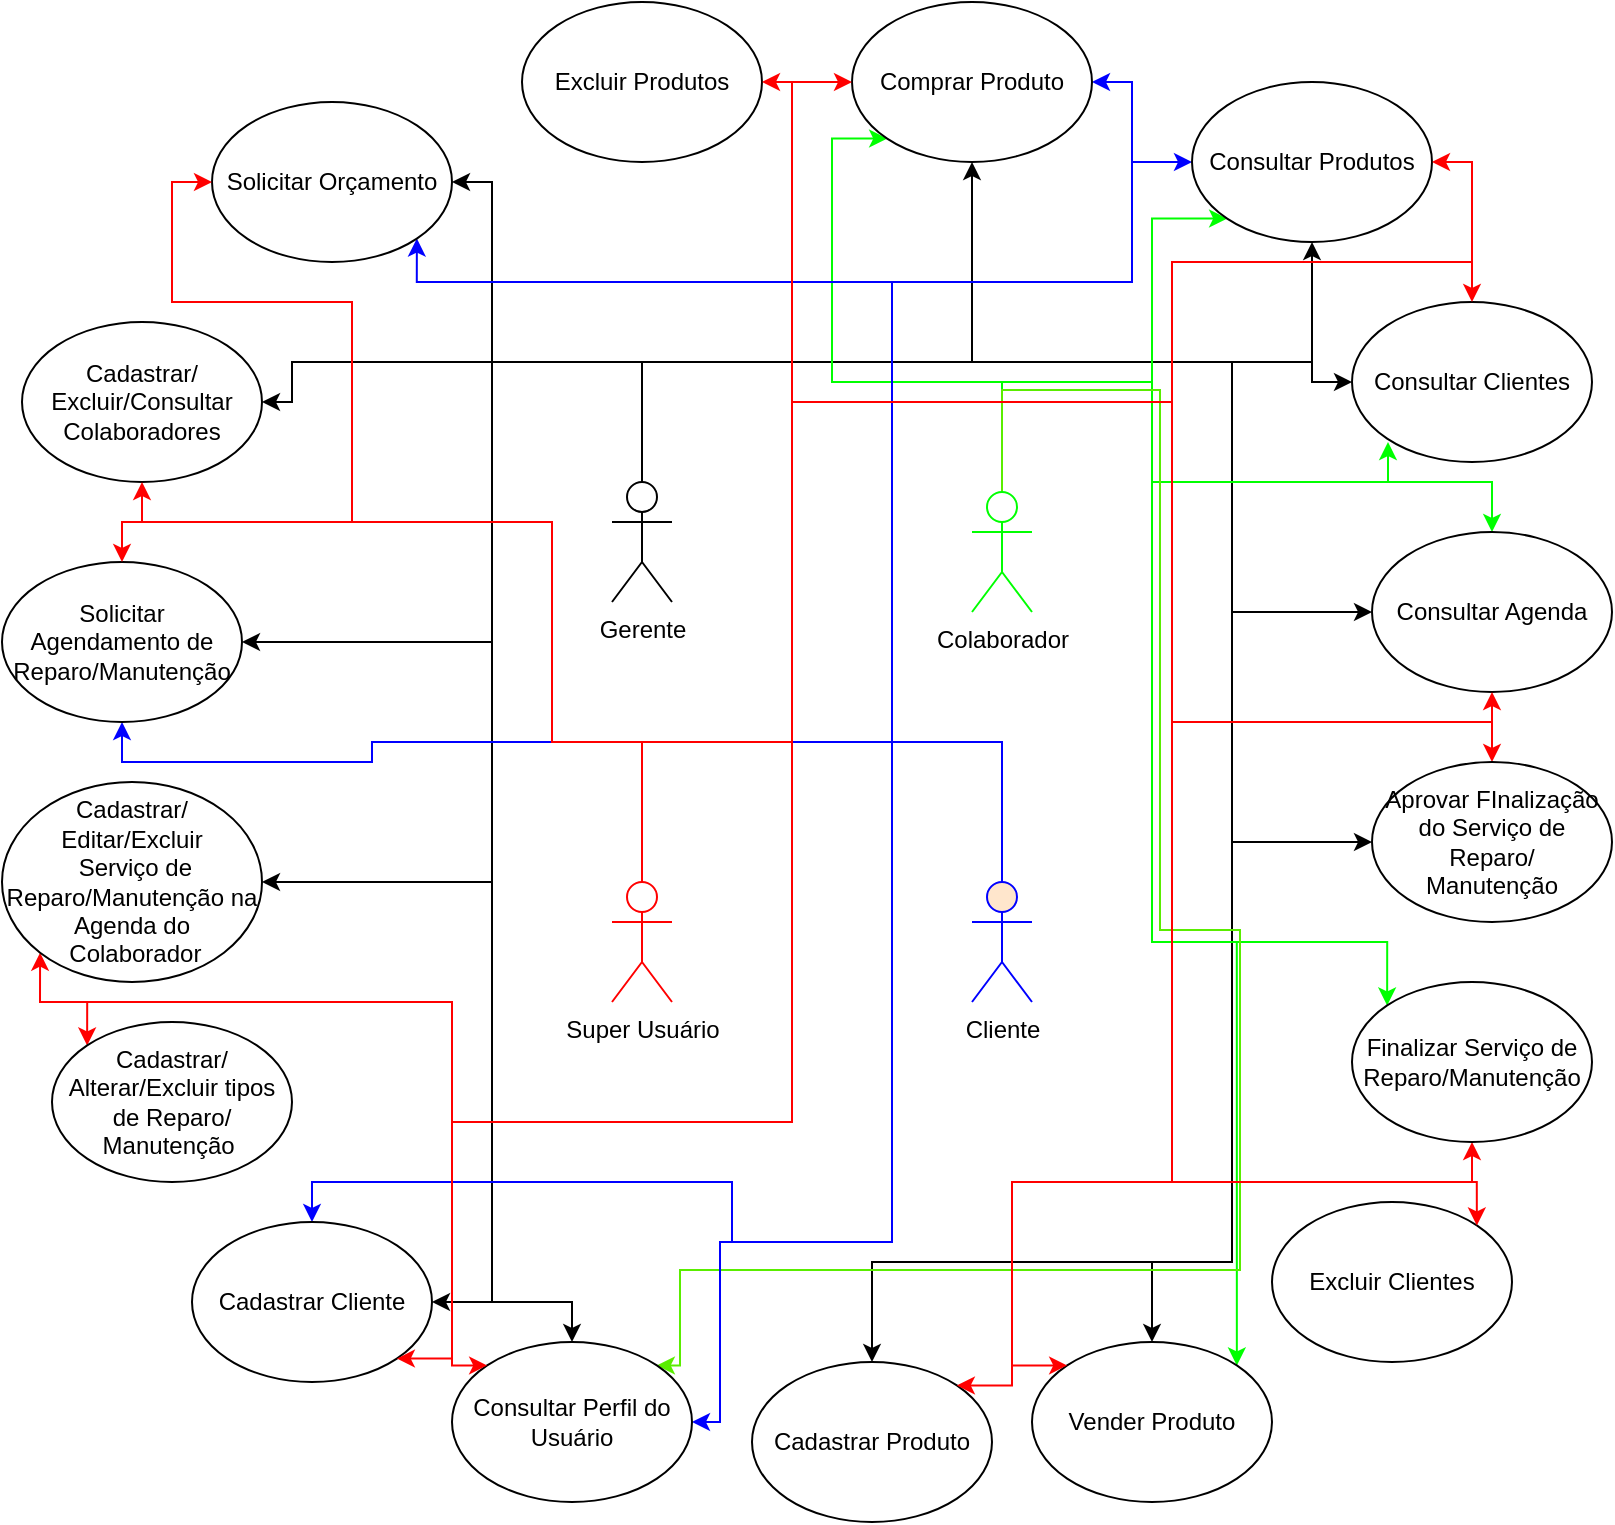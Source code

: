 <mxfile version="14.8.6" type="device"><diagram id="cOZ0xB_wejQkJrhOAJj_" name="Page-1"><mxGraphModel dx="1038" dy="568" grid="1" gridSize="10" guides="1" tooltips="1" connect="1" arrows="1" fold="1" page="1" pageScale="1" pageWidth="827" pageHeight="1169" math="0" shadow="0"><root><mxCell id="0"/><mxCell id="1" parent="0"/><mxCell id="skcfb_2N78f0BGJo-XRn-54" style="edgeStyle=orthogonalEdgeStyle;rounded=0;orthogonalLoop=1;jettySize=auto;html=1;exitX=0.25;exitY=0.1;exitDx=0;exitDy=0;exitPerimeter=0;entryX=1;entryY=0.5;entryDx=0;entryDy=0;" parent="1" source="skcfb_2N78f0BGJo-XRn-1" target="skcfb_2N78f0BGJo-XRn-38" edge="1"><mxGeometry relative="1" as="geometry"><Array as="points"><mxPoint x="331" y="452"/><mxPoint x="331" y="386"/><mxPoint x="256" y="386"/><mxPoint x="256" y="296"/></Array></mxGeometry></mxCell><mxCell id="skcfb_2N78f0BGJo-XRn-55" style="edgeStyle=orthogonalEdgeStyle;rounded=0;orthogonalLoop=1;jettySize=auto;html=1;exitX=0.5;exitY=0;exitDx=0;exitDy=0;exitPerimeter=0;entryX=0.5;entryY=1;entryDx=0;entryDy=0;" parent="1" source="skcfb_2N78f0BGJo-XRn-1" target="skcfb_2N78f0BGJo-XRn-37" edge="1"><mxGeometry relative="1" as="geometry"><Array as="points"><mxPoint x="331" y="386"/><mxPoint x="496" y="386"/></Array></mxGeometry></mxCell><mxCell id="skcfb_2N78f0BGJo-XRn-56" style="edgeStyle=orthogonalEdgeStyle;rounded=0;orthogonalLoop=1;jettySize=auto;html=1;exitX=0.75;exitY=0.1;exitDx=0;exitDy=0;exitPerimeter=0;entryX=0.5;entryY=1;entryDx=0;entryDy=0;" parent="1" source="skcfb_2N78f0BGJo-XRn-1" target="skcfb_2N78f0BGJo-XRn-5" edge="1"><mxGeometry relative="1" as="geometry"><Array as="points"><mxPoint x="331" y="452"/><mxPoint x="331" y="386"/><mxPoint x="666" y="386"/></Array></mxGeometry></mxCell><mxCell id="skcfb_2N78f0BGJo-XRn-57" style="edgeStyle=orthogonalEdgeStyle;rounded=0;orthogonalLoop=1;jettySize=auto;html=1;exitX=0.5;exitY=0;exitDx=0;exitDy=0;exitPerimeter=0;entryX=0;entryY=0.5;entryDx=0;entryDy=0;" parent="1" source="skcfb_2N78f0BGJo-XRn-1" target="skcfb_2N78f0BGJo-XRn-35" edge="1"><mxGeometry relative="1" as="geometry"><Array as="points"><mxPoint x="331" y="386"/><mxPoint x="666" y="386"/><mxPoint x="666" y="396"/></Array></mxGeometry></mxCell><mxCell id="skcfb_2N78f0BGJo-XRn-58" style="edgeStyle=orthogonalEdgeStyle;rounded=0;orthogonalLoop=1;jettySize=auto;html=1;exitX=0.5;exitY=0;exitDx=0;exitDy=0;exitPerimeter=0;entryX=0;entryY=0.5;entryDx=0;entryDy=0;" parent="1" source="skcfb_2N78f0BGJo-XRn-1" target="skcfb_2N78f0BGJo-XRn-40" edge="1"><mxGeometry relative="1" as="geometry"><Array as="points"><mxPoint x="331" y="386"/><mxPoint x="626" y="386"/><mxPoint x="626" y="511"/></Array></mxGeometry></mxCell><mxCell id="skcfb_2N78f0BGJo-XRn-59" style="edgeStyle=orthogonalEdgeStyle;rounded=0;orthogonalLoop=1;jettySize=auto;html=1;exitX=0.5;exitY=0;exitDx=0;exitDy=0;exitPerimeter=0;entryX=0;entryY=0.5;entryDx=0;entryDy=0;" parent="1" source="skcfb_2N78f0BGJo-XRn-1" target="skcfb_2N78f0BGJo-XRn-43" edge="1"><mxGeometry relative="1" as="geometry"><Array as="points"><mxPoint x="331" y="386"/><mxPoint x="626" y="386"/><mxPoint x="626" y="626"/></Array></mxGeometry></mxCell><mxCell id="skcfb_2N78f0BGJo-XRn-60" style="edgeStyle=orthogonalEdgeStyle;rounded=0;orthogonalLoop=1;jettySize=auto;html=1;exitX=0.5;exitY=0;exitDx=0;exitDy=0;exitPerimeter=0;entryX=0.5;entryY=0;entryDx=0;entryDy=0;" parent="1" source="skcfb_2N78f0BGJo-XRn-1" target="skcfb_2N78f0BGJo-XRn-18" edge="1"><mxGeometry relative="1" as="geometry"><Array as="points"><mxPoint x="331" y="386"/><mxPoint x="626" y="386"/><mxPoint x="626" y="836"/><mxPoint x="586" y="836"/></Array></mxGeometry></mxCell><mxCell id="skcfb_2N78f0BGJo-XRn-61" style="edgeStyle=orthogonalEdgeStyle;rounded=0;orthogonalLoop=1;jettySize=auto;html=1;exitX=0.5;exitY=0;exitDx=0;exitDy=0;exitPerimeter=0;entryX=0.5;entryY=0;entryDx=0;entryDy=0;" parent="1" source="skcfb_2N78f0BGJo-XRn-1" target="skcfb_2N78f0BGJo-XRn-21" edge="1"><mxGeometry relative="1" as="geometry"><Array as="points"><mxPoint x="331" y="386"/><mxPoint x="626" y="386"/><mxPoint x="626" y="836"/><mxPoint x="446" y="836"/></Array></mxGeometry></mxCell><mxCell id="skcfb_2N78f0BGJo-XRn-62" style="edgeStyle=orthogonalEdgeStyle;rounded=0;orthogonalLoop=1;jettySize=auto;html=1;exitX=0.5;exitY=0;exitDx=0;exitDy=0;exitPerimeter=0;entryX=0.5;entryY=0;entryDx=0;entryDy=0;" parent="1" source="skcfb_2N78f0BGJo-XRn-1" target="skcfb_2N78f0BGJo-XRn-36" edge="1"><mxGeometry relative="1" as="geometry"><Array as="points"><mxPoint x="331" y="386"/><mxPoint x="256" y="386"/><mxPoint x="256" y="856"/><mxPoint x="296" y="856"/></Array></mxGeometry></mxCell><mxCell id="skcfb_2N78f0BGJo-XRn-63" style="edgeStyle=orthogonalEdgeStyle;rounded=0;orthogonalLoop=1;jettySize=auto;html=1;exitX=0.5;exitY=0;exitDx=0;exitDy=0;exitPerimeter=0;entryX=1;entryY=0.5;entryDx=0;entryDy=0;" parent="1" source="skcfb_2N78f0BGJo-XRn-1" target="skcfb_2N78f0BGJo-XRn-25" edge="1"><mxGeometry relative="1" as="geometry"><Array as="points"><mxPoint x="331" y="386"/><mxPoint x="256" y="386"/><mxPoint x="256" y="856"/></Array></mxGeometry></mxCell><mxCell id="skcfb_2N78f0BGJo-XRn-64" style="edgeStyle=orthogonalEdgeStyle;rounded=0;orthogonalLoop=1;jettySize=auto;html=1;exitX=0.5;exitY=0;exitDx=0;exitDy=0;exitPerimeter=0;entryX=1;entryY=0.5;entryDx=0;entryDy=0;" parent="1" source="skcfb_2N78f0BGJo-XRn-1" target="skcfb_2N78f0BGJo-XRn-44" edge="1"><mxGeometry relative="1" as="geometry"><Array as="points"><mxPoint x="331" y="386"/><mxPoint x="256" y="386"/><mxPoint x="256" y="646"/></Array></mxGeometry></mxCell><mxCell id="skcfb_2N78f0BGJo-XRn-65" style="edgeStyle=orthogonalEdgeStyle;rounded=0;orthogonalLoop=1;jettySize=auto;html=1;exitX=0.5;exitY=0;exitDx=0;exitDy=0;exitPerimeter=0;entryX=1;entryY=0.5;entryDx=0;entryDy=0;" parent="1" source="skcfb_2N78f0BGJo-XRn-1" target="skcfb_2N78f0BGJo-XRn-39" edge="1"><mxGeometry relative="1" as="geometry"><Array as="points"><mxPoint x="331" y="386"/><mxPoint x="256" y="386"/><mxPoint x="256" y="526"/></Array></mxGeometry></mxCell><mxCell id="skcfb_2N78f0BGJo-XRn-66" style="edgeStyle=orthogonalEdgeStyle;rounded=0;orthogonalLoop=1;jettySize=auto;html=1;exitX=0.5;exitY=0;exitDx=0;exitDy=0;exitPerimeter=0;entryX=1;entryY=0.5;entryDx=0;entryDy=0;" parent="1" source="skcfb_2N78f0BGJo-XRn-1" target="skcfb_2N78f0BGJo-XRn-29" edge="1"><mxGeometry relative="1" as="geometry"><Array as="points"><mxPoint x="331" y="386"/><mxPoint x="156" y="386"/><mxPoint x="156" y="406"/></Array></mxGeometry></mxCell><mxCell id="skcfb_2N78f0BGJo-XRn-1" value="Gerente" style="shape=umlActor;verticalLabelPosition=bottom;verticalAlign=top;html=1;outlineConnect=0;" parent="1" vertex="1"><mxGeometry x="316" y="446" width="30" height="60" as="geometry"/></mxCell><mxCell id="skcfb_2N78f0BGJo-XRn-98" style="edgeStyle=orthogonalEdgeStyle;rounded=0;orthogonalLoop=1;jettySize=auto;html=1;exitX=0.5;exitY=0;exitDx=0;exitDy=0;exitPerimeter=0;entryX=0;entryY=1;entryDx=0;entryDy=0;strokeColor=#00FF00;" parent="1" source="skcfb_2N78f0BGJo-XRn-3" target="skcfb_2N78f0BGJo-XRn-37" edge="1"><mxGeometry relative="1" as="geometry"><Array as="points"><mxPoint x="511" y="396"/><mxPoint x="426" y="396"/><mxPoint x="426" y="274"/></Array></mxGeometry></mxCell><mxCell id="skcfb_2N78f0BGJo-XRn-99" style="edgeStyle=orthogonalEdgeStyle;rounded=0;orthogonalLoop=1;jettySize=auto;html=1;exitX=0.5;exitY=0;exitDx=0;exitDy=0;exitPerimeter=0;entryX=0;entryY=1;entryDx=0;entryDy=0;strokeColor=#00FF00;" parent="1" source="skcfb_2N78f0BGJo-XRn-3" target="skcfb_2N78f0BGJo-XRn-5" edge="1"><mxGeometry relative="1" as="geometry"><Array as="points"><mxPoint x="511" y="396"/><mxPoint x="586" y="396"/><mxPoint x="586" y="314"/></Array></mxGeometry></mxCell><mxCell id="skcfb_2N78f0BGJo-XRn-100" style="edgeStyle=orthogonalEdgeStyle;rounded=0;orthogonalLoop=1;jettySize=auto;html=1;exitX=0.5;exitY=0;exitDx=0;exitDy=0;exitPerimeter=0;strokeColor=#00FF00;" parent="1" source="skcfb_2N78f0BGJo-XRn-3" edge="1"><mxGeometry relative="1" as="geometry"><mxPoint x="704" y="426" as="targetPoint"/><Array as="points"><mxPoint x="511" y="396"/><mxPoint x="586" y="396"/><mxPoint x="586" y="446"/><mxPoint x="704" y="446"/></Array></mxGeometry></mxCell><mxCell id="skcfb_2N78f0BGJo-XRn-101" style="edgeStyle=orthogonalEdgeStyle;rounded=0;orthogonalLoop=1;jettySize=auto;html=1;exitX=0.5;exitY=0;exitDx=0;exitDy=0;exitPerimeter=0;entryX=0.5;entryY=0;entryDx=0;entryDy=0;strokeColor=#00FF00;" parent="1" source="skcfb_2N78f0BGJo-XRn-3" target="skcfb_2N78f0BGJo-XRn-40" edge="1"><mxGeometry relative="1" as="geometry"><Array as="points"><mxPoint x="511" y="396"/><mxPoint x="586" y="396"/><mxPoint x="586" y="446"/><mxPoint x="756" y="446"/></Array></mxGeometry></mxCell><mxCell id="skcfb_2N78f0BGJo-XRn-103" style="edgeStyle=orthogonalEdgeStyle;rounded=0;orthogonalLoop=1;jettySize=auto;html=1;exitX=0.5;exitY=0;exitDx=0;exitDy=0;exitPerimeter=0;entryX=0;entryY=0;entryDx=0;entryDy=0;strokeColor=#00FF00;" parent="1" source="skcfb_2N78f0BGJo-XRn-3" target="skcfb_2N78f0BGJo-XRn-46" edge="1"><mxGeometry relative="1" as="geometry"><Array as="points"><mxPoint x="511" y="396"/><mxPoint x="586" y="396"/><mxPoint x="586" y="676"/><mxPoint x="704" y="676"/></Array></mxGeometry></mxCell><mxCell id="skcfb_2N78f0BGJo-XRn-104" style="edgeStyle=orthogonalEdgeStyle;rounded=0;orthogonalLoop=1;jettySize=auto;html=1;exitX=0.5;exitY=0;exitDx=0;exitDy=0;exitPerimeter=0;entryX=1;entryY=0;entryDx=0;entryDy=0;strokeColor=#00FF00;" parent="1" source="skcfb_2N78f0BGJo-XRn-3" target="skcfb_2N78f0BGJo-XRn-18" edge="1"><mxGeometry relative="1" as="geometry"><Array as="points"><mxPoint x="511" y="396"/><mxPoint x="586" y="396"/><mxPoint x="586" y="676"/><mxPoint x="628" y="676"/></Array></mxGeometry></mxCell><mxCell id="_x4qUI-rwc9OZOMjRSIc-4" style="edgeStyle=orthogonalEdgeStyle;rounded=0;orthogonalLoop=1;jettySize=auto;html=1;exitX=0.5;exitY=0;exitDx=0;exitDy=0;exitPerimeter=0;entryX=1;entryY=0;entryDx=0;entryDy=0;strokeColor=#5AED00;" edge="1" parent="1" source="skcfb_2N78f0BGJo-XRn-3" target="skcfb_2N78f0BGJo-XRn-36"><mxGeometry relative="1" as="geometry"><Array as="points"><mxPoint x="511" y="400"/><mxPoint x="590" y="400"/><mxPoint x="590" y="670"/><mxPoint x="630" y="670"/><mxPoint x="630" y="840"/><mxPoint x="350" y="840"/><mxPoint x="350" y="888"/></Array></mxGeometry></mxCell><mxCell id="skcfb_2N78f0BGJo-XRn-3" value="Colaborador" style="shape=umlActor;verticalLabelPosition=bottom;verticalAlign=top;html=1;outlineConnect=0;strokeColor=#00FF00;" parent="1" vertex="1"><mxGeometry x="496" y="451" width="30" height="60" as="geometry"/></mxCell><mxCell id="skcfb_2N78f0BGJo-XRn-86" style="edgeStyle=orthogonalEdgeStyle;rounded=0;orthogonalLoop=1;jettySize=auto;html=1;exitX=0.5;exitY=0;exitDx=0;exitDy=0;exitPerimeter=0;entryX=1;entryY=1;entryDx=0;entryDy=0;strokeColor=#0000FF;" parent="1" edge="1"><mxGeometry relative="1" as="geometry"><mxPoint x="218.426" y="324.284" as="targetPoint"/><mxPoint x="511" y="646" as="sourcePoint"/><Array as="points"><mxPoint x="511" y="576"/><mxPoint x="456" y="576"/><mxPoint x="456" y="346"/><mxPoint x="218" y="346"/></Array></mxGeometry></mxCell><mxCell id="skcfb_2N78f0BGJo-XRn-90" style="edgeStyle=orthogonalEdgeStyle;rounded=0;orthogonalLoop=1;jettySize=auto;html=1;exitX=0.5;exitY=0;exitDx=0;exitDy=0;exitPerimeter=0;entryX=0;entryY=0.5;entryDx=0;entryDy=0;strokeColor=#0000FF;" parent="1" source="skcfb_2N78f0BGJo-XRn-4" target="skcfb_2N78f0BGJo-XRn-5" edge="1"><mxGeometry relative="1" as="geometry"><Array as="points"><mxPoint x="511" y="576"/><mxPoint x="456" y="576"/><mxPoint x="456" y="346"/><mxPoint x="576" y="346"/><mxPoint x="576" y="286"/></Array></mxGeometry></mxCell><mxCell id="skcfb_2N78f0BGJo-XRn-92" style="edgeStyle=orthogonalEdgeStyle;rounded=0;orthogonalLoop=1;jettySize=auto;html=1;exitX=0.5;exitY=0;exitDx=0;exitDy=0;exitPerimeter=0;entryX=1;entryY=0.5;entryDx=0;entryDy=0;strokeColor=#0000FF;" parent="1" source="skcfb_2N78f0BGJo-XRn-4" target="skcfb_2N78f0BGJo-XRn-36" edge="1"><mxGeometry relative="1" as="geometry"><Array as="points"><mxPoint x="511" y="576"/><mxPoint x="456" y="576"/><mxPoint x="456" y="826"/><mxPoint x="370" y="826"/><mxPoint x="370" y="916"/></Array></mxGeometry></mxCell><mxCell id="skcfb_2N78f0BGJo-XRn-93" style="edgeStyle=orthogonalEdgeStyle;rounded=0;orthogonalLoop=1;jettySize=auto;html=1;exitX=0.5;exitY=0;exitDx=0;exitDy=0;exitPerimeter=0;entryX=0.5;entryY=0;entryDx=0;entryDy=0;strokeColor=#0000FF;" parent="1" source="skcfb_2N78f0BGJo-XRn-4" target="skcfb_2N78f0BGJo-XRn-25" edge="1"><mxGeometry relative="1" as="geometry"><Array as="points"><mxPoint x="511" y="576"/><mxPoint x="456" y="576"/><mxPoint x="456" y="826"/><mxPoint x="376" y="826"/><mxPoint x="376" y="796"/><mxPoint x="166" y="796"/></Array></mxGeometry></mxCell><mxCell id="skcfb_2N78f0BGJo-XRn-94" style="edgeStyle=orthogonalEdgeStyle;rounded=0;orthogonalLoop=1;jettySize=auto;html=1;exitX=0.5;exitY=0;exitDx=0;exitDy=0;exitPerimeter=0;entryX=0.5;entryY=1;entryDx=0;entryDy=0;strokeColor=#0000FF;" parent="1" source="skcfb_2N78f0BGJo-XRn-4" target="skcfb_2N78f0BGJo-XRn-39" edge="1"><mxGeometry relative="1" as="geometry"><Array as="points"><mxPoint x="511" y="576"/><mxPoint x="196" y="576"/><mxPoint x="196" y="586"/><mxPoint x="71" y="586"/></Array></mxGeometry></mxCell><mxCell id="skcfb_2N78f0BGJo-XRn-96" style="edgeStyle=orthogonalEdgeStyle;rounded=0;orthogonalLoop=1;jettySize=auto;html=1;exitX=0.5;exitY=0;exitDx=0;exitDy=0;exitPerimeter=0;entryX=1;entryY=0.5;entryDx=0;entryDy=0;strokeColor=#0000FF;" parent="1" source="skcfb_2N78f0BGJo-XRn-4" target="skcfb_2N78f0BGJo-XRn-37" edge="1"><mxGeometry relative="1" as="geometry"><Array as="points"><mxPoint x="511" y="576"/><mxPoint x="456" y="576"/><mxPoint x="456" y="346"/><mxPoint x="576" y="346"/><mxPoint x="576" y="246"/></Array></mxGeometry></mxCell><mxCell id="skcfb_2N78f0BGJo-XRn-4" value="Cliente" style="shape=umlActor;verticalLabelPosition=bottom;verticalAlign=top;html=1;outlineConnect=0;fillColor=#ffe6cc;strokeColor=#0000FF;" parent="1" vertex="1"><mxGeometry x="496" y="646" width="30" height="60" as="geometry"/></mxCell><mxCell id="skcfb_2N78f0BGJo-XRn-5" value="Consultar Produtos" style="ellipse;whiteSpace=wrap;html=1;" parent="1" vertex="1"><mxGeometry x="606" y="246" width="120" height="80" as="geometry"/></mxCell><mxCell id="skcfb_2N78f0BGJo-XRn-18" value="Vender Produto" style="ellipse;whiteSpace=wrap;html=1;" parent="1" vertex="1"><mxGeometry x="526" y="876" width="120" height="80" as="geometry"/></mxCell><mxCell id="skcfb_2N78f0BGJo-XRn-21" value="Cadastrar Produto" style="ellipse;whiteSpace=wrap;html=1;" parent="1" vertex="1"><mxGeometry x="386" y="886" width="120" height="80" as="geometry"/></mxCell><mxCell id="skcfb_2N78f0BGJo-XRn-25" value="Cadastrar Cliente" style="ellipse;whiteSpace=wrap;html=1;" parent="1" vertex="1"><mxGeometry x="106" y="816" width="120" height="80" as="geometry"/></mxCell><mxCell id="skcfb_2N78f0BGJo-XRn-29" value="Cadastrar/&lt;br&gt;Excluir/Consultar Colaboradores" style="ellipse;whiteSpace=wrap;html=1;" parent="1" vertex="1"><mxGeometry x="21" y="366" width="120" height="80" as="geometry"/></mxCell><mxCell id="skcfb_2N78f0BGJo-XRn-31" value="Excluir Clientes" style="ellipse;whiteSpace=wrap;html=1;" parent="1" vertex="1"><mxGeometry x="646" y="806" width="120" height="80" as="geometry"/></mxCell><mxCell id="skcfb_2N78f0BGJo-XRn-32" value="Excluir Produtos" style="ellipse;whiteSpace=wrap;html=1;" parent="1" vertex="1"><mxGeometry x="271" y="206" width="120" height="80" as="geometry"/></mxCell><mxCell id="skcfb_2N78f0BGJo-XRn-35" value="Consultar Clientes" style="ellipse;whiteSpace=wrap;html=1;" parent="1" vertex="1"><mxGeometry x="686" y="356" width="120" height="80" as="geometry"/></mxCell><mxCell id="skcfb_2N78f0BGJo-XRn-36" value="Consultar Perfil do Usuário" style="ellipse;whiteSpace=wrap;html=1;" parent="1" vertex="1"><mxGeometry x="236" y="876" width="120" height="80" as="geometry"/></mxCell><mxCell id="skcfb_2N78f0BGJo-XRn-37" value="Comprar Produto" style="ellipse;whiteSpace=wrap;html=1;" parent="1" vertex="1"><mxGeometry x="436" y="206" width="120" height="80" as="geometry"/></mxCell><mxCell id="skcfb_2N78f0BGJo-XRn-38" value="Solicitar Orçamento" style="ellipse;whiteSpace=wrap;html=1;" parent="1" vertex="1"><mxGeometry x="116" y="256" width="120" height="80" as="geometry"/></mxCell><mxCell id="skcfb_2N78f0BGJo-XRn-39" value="Solicitar Agendamento de Reparo/Manutenção" style="ellipse;whiteSpace=wrap;html=1;" parent="1" vertex="1"><mxGeometry x="11" y="486" width="120" height="80" as="geometry"/></mxCell><mxCell id="skcfb_2N78f0BGJo-XRn-40" value="Consultar Agenda" style="ellipse;whiteSpace=wrap;html=1;" parent="1" vertex="1"><mxGeometry x="696" y="471" width="120" height="80" as="geometry"/></mxCell><mxCell id="skcfb_2N78f0BGJo-XRn-68" style="edgeStyle=orthogonalEdgeStyle;rounded=0;orthogonalLoop=1;jettySize=auto;html=1;exitX=0.5;exitY=0;exitDx=0;exitDy=0;exitPerimeter=0;entryX=1;entryY=0.5;entryDx=0;entryDy=0;strokeColor=#FF0000;" parent="1" source="skcfb_2N78f0BGJo-XRn-41" target="skcfb_2N78f0BGJo-XRn-32" edge="1"><mxGeometry relative="1" as="geometry"><Array as="points"><mxPoint x="331" y="576"/><mxPoint x="406" y="576"/><mxPoint x="406" y="246"/></Array></mxGeometry></mxCell><mxCell id="skcfb_2N78f0BGJo-XRn-69" style="edgeStyle=orthogonalEdgeStyle;rounded=0;orthogonalLoop=1;jettySize=auto;html=1;exitX=0.5;exitY=0;exitDx=0;exitDy=0;exitPerimeter=0;entryX=0;entryY=0.5;entryDx=0;entryDy=0;strokeColor=#FF0000;" parent="1" source="skcfb_2N78f0BGJo-XRn-41" target="skcfb_2N78f0BGJo-XRn-37" edge="1"><mxGeometry relative="1" as="geometry"><Array as="points"><mxPoint x="331" y="576"/><mxPoint x="406" y="576"/><mxPoint x="406" y="246"/></Array></mxGeometry></mxCell><mxCell id="skcfb_2N78f0BGJo-XRn-70" style="edgeStyle=orthogonalEdgeStyle;rounded=0;orthogonalLoop=1;jettySize=auto;html=1;exitX=0.5;exitY=0;exitDx=0;exitDy=0;exitPerimeter=0;entryX=1;entryY=0.5;entryDx=0;entryDy=0;strokeColor=#FF0000;" parent="1" source="skcfb_2N78f0BGJo-XRn-41" target="skcfb_2N78f0BGJo-XRn-5" edge="1"><mxGeometry relative="1" as="geometry"><Array as="points"><mxPoint x="331" y="576"/><mxPoint x="406" y="576"/><mxPoint x="406" y="406"/><mxPoint x="596" y="406"/><mxPoint x="596" y="336"/><mxPoint x="746" y="336"/><mxPoint x="746" y="286"/></Array></mxGeometry></mxCell><mxCell id="skcfb_2N78f0BGJo-XRn-72" style="edgeStyle=orthogonalEdgeStyle;rounded=0;orthogonalLoop=1;jettySize=auto;html=1;exitX=0.5;exitY=0;exitDx=0;exitDy=0;exitPerimeter=0;entryX=0.5;entryY=0;entryDx=0;entryDy=0;strokeColor=#FF0000;" parent="1" source="skcfb_2N78f0BGJo-XRn-41" target="skcfb_2N78f0BGJo-XRn-35" edge="1"><mxGeometry relative="1" as="geometry"><Array as="points"><mxPoint x="331" y="576"/><mxPoint x="406" y="576"/><mxPoint x="406" y="406"/><mxPoint x="596" y="406"/><mxPoint x="596" y="336"/><mxPoint x="746" y="336"/></Array></mxGeometry></mxCell><mxCell id="skcfb_2N78f0BGJo-XRn-73" style="edgeStyle=orthogonalEdgeStyle;rounded=0;orthogonalLoop=1;jettySize=auto;html=1;exitX=0.5;exitY=0;exitDx=0;exitDy=0;exitPerimeter=0;entryX=0.5;entryY=1;entryDx=0;entryDy=0;strokeColor=#FF0000;" parent="1" source="skcfb_2N78f0BGJo-XRn-41" target="skcfb_2N78f0BGJo-XRn-40" edge="1"><mxGeometry relative="1" as="geometry"><Array as="points"><mxPoint x="331" y="576"/><mxPoint x="406" y="576"/><mxPoint x="406" y="406"/><mxPoint x="596" y="406"/><mxPoint x="596" y="566"/><mxPoint x="756" y="566"/></Array></mxGeometry></mxCell><mxCell id="skcfb_2N78f0BGJo-XRn-74" style="edgeStyle=orthogonalEdgeStyle;rounded=0;orthogonalLoop=1;jettySize=auto;html=1;exitX=0.5;exitY=0;exitDx=0;exitDy=0;exitPerimeter=0;entryX=0.5;entryY=0;entryDx=0;entryDy=0;strokeColor=#FF0000;" parent="1" source="skcfb_2N78f0BGJo-XRn-41" target="skcfb_2N78f0BGJo-XRn-43" edge="1"><mxGeometry relative="1" as="geometry"><Array as="points"><mxPoint x="331" y="576"/><mxPoint x="406" y="576"/><mxPoint x="406" y="406"/><mxPoint x="596" y="406"/><mxPoint x="596" y="566"/><mxPoint x="756" y="566"/></Array></mxGeometry></mxCell><mxCell id="skcfb_2N78f0BGJo-XRn-75" style="edgeStyle=orthogonalEdgeStyle;rounded=0;orthogonalLoop=1;jettySize=auto;html=1;exitX=0.5;exitY=0;exitDx=0;exitDy=0;exitPerimeter=0;entryX=0.5;entryY=1;entryDx=0;entryDy=0;strokeColor=#FF0000;" parent="1" source="skcfb_2N78f0BGJo-XRn-41" target="skcfb_2N78f0BGJo-XRn-46" edge="1"><mxGeometry relative="1" as="geometry"><Array as="points"><mxPoint x="331" y="576"/><mxPoint x="406" y="576"/><mxPoint x="406" y="406"/><mxPoint x="596" y="406"/><mxPoint x="596" y="796"/><mxPoint x="746" y="796"/></Array></mxGeometry></mxCell><mxCell id="skcfb_2N78f0BGJo-XRn-76" style="edgeStyle=orthogonalEdgeStyle;rounded=0;orthogonalLoop=1;jettySize=auto;html=1;exitX=0.5;exitY=0;exitDx=0;exitDy=0;exitPerimeter=0;entryX=1;entryY=0;entryDx=0;entryDy=0;strokeColor=#FF0000;" parent="1" source="skcfb_2N78f0BGJo-XRn-41" target="skcfb_2N78f0BGJo-XRn-31" edge="1"><mxGeometry relative="1" as="geometry"><Array as="points"><mxPoint x="331" y="576"/><mxPoint x="406" y="576"/><mxPoint x="406" y="406"/><mxPoint x="596" y="406"/><mxPoint x="596" y="796"/><mxPoint x="748" y="796"/></Array></mxGeometry></mxCell><mxCell id="skcfb_2N78f0BGJo-XRn-77" style="edgeStyle=orthogonalEdgeStyle;rounded=0;orthogonalLoop=1;jettySize=auto;html=1;exitX=0.5;exitY=0;exitDx=0;exitDy=0;exitPerimeter=0;entryX=0;entryY=0;entryDx=0;entryDy=0;strokeColor=#FF0000;" parent="1" source="skcfb_2N78f0BGJo-XRn-41" target="skcfb_2N78f0BGJo-XRn-18" edge="1"><mxGeometry relative="1" as="geometry"><Array as="points"><mxPoint x="331" y="576"/><mxPoint x="406" y="576"/><mxPoint x="406" y="406"/><mxPoint x="596" y="406"/><mxPoint x="596" y="796"/><mxPoint x="516" y="796"/><mxPoint x="516" y="888"/></Array></mxGeometry></mxCell><mxCell id="skcfb_2N78f0BGJo-XRn-78" style="edgeStyle=orthogonalEdgeStyle;rounded=0;orthogonalLoop=1;jettySize=auto;html=1;exitX=0.5;exitY=0;exitDx=0;exitDy=0;exitPerimeter=0;entryX=1;entryY=0;entryDx=0;entryDy=0;strokeColor=#FF0000;" parent="1" source="skcfb_2N78f0BGJo-XRn-41" target="skcfb_2N78f0BGJo-XRn-21" edge="1"><mxGeometry relative="1" as="geometry"><Array as="points"><mxPoint x="331" y="576"/><mxPoint x="406" y="576"/><mxPoint x="406" y="406"/><mxPoint x="596" y="406"/><mxPoint x="596" y="796"/><mxPoint x="516" y="796"/><mxPoint x="516" y="898"/></Array></mxGeometry></mxCell><mxCell id="skcfb_2N78f0BGJo-XRn-79" style="edgeStyle=orthogonalEdgeStyle;rounded=0;orthogonalLoop=1;jettySize=auto;html=1;exitX=0.5;exitY=0;exitDx=0;exitDy=0;exitPerimeter=0;entryX=0;entryY=0;entryDx=0;entryDy=0;strokeColor=#FF0000;" parent="1" source="skcfb_2N78f0BGJo-XRn-41" target="skcfb_2N78f0BGJo-XRn-36" edge="1"><mxGeometry relative="1" as="geometry"><Array as="points"><mxPoint x="331" y="576"/><mxPoint x="406" y="576"/><mxPoint x="406" y="766"/><mxPoint x="236" y="766"/><mxPoint x="236" y="888"/></Array></mxGeometry></mxCell><mxCell id="skcfb_2N78f0BGJo-XRn-80" style="edgeStyle=orthogonalEdgeStyle;rounded=0;orthogonalLoop=1;jettySize=auto;html=1;exitX=0.5;exitY=0;exitDx=0;exitDy=0;exitPerimeter=0;entryX=1;entryY=1;entryDx=0;entryDy=0;strokeColor=#FF0000;" parent="1" source="skcfb_2N78f0BGJo-XRn-41" target="skcfb_2N78f0BGJo-XRn-25" edge="1"><mxGeometry relative="1" as="geometry"><Array as="points"><mxPoint x="331" y="576"/><mxPoint x="406" y="576"/><mxPoint x="406" y="766"/><mxPoint x="236" y="766"/><mxPoint x="236" y="884"/></Array></mxGeometry></mxCell><mxCell id="skcfb_2N78f0BGJo-XRn-81" style="edgeStyle=orthogonalEdgeStyle;rounded=0;orthogonalLoop=1;jettySize=auto;html=1;exitX=0.5;exitY=0;exitDx=0;exitDy=0;exitPerimeter=0;entryX=0;entryY=0;entryDx=0;entryDy=0;strokeColor=#FF0000;" parent="1" source="skcfb_2N78f0BGJo-XRn-41" target="skcfb_2N78f0BGJo-XRn-45" edge="1"><mxGeometry relative="1" as="geometry"><Array as="points"><mxPoint x="331" y="576"/><mxPoint x="406" y="576"/><mxPoint x="406" y="766"/><mxPoint x="236" y="766"/><mxPoint x="236" y="706"/><mxPoint x="54" y="706"/></Array></mxGeometry></mxCell><mxCell id="skcfb_2N78f0BGJo-XRn-82" style="edgeStyle=orthogonalEdgeStyle;rounded=0;orthogonalLoop=1;jettySize=auto;html=1;exitX=0.5;exitY=0;exitDx=0;exitDy=0;exitPerimeter=0;entryX=0;entryY=1;entryDx=0;entryDy=0;strokeColor=#FF0000;" parent="1" source="skcfb_2N78f0BGJo-XRn-41" target="skcfb_2N78f0BGJo-XRn-44" edge="1"><mxGeometry relative="1" as="geometry"><Array as="points"><mxPoint x="331" y="576"/><mxPoint x="406" y="576"/><mxPoint x="406" y="766"/><mxPoint x="236" y="766"/><mxPoint x="236" y="706"/><mxPoint x="30" y="706"/></Array></mxGeometry></mxCell><mxCell id="skcfb_2N78f0BGJo-XRn-83" style="edgeStyle=orthogonalEdgeStyle;rounded=0;orthogonalLoop=1;jettySize=auto;html=1;exitX=0.5;exitY=0;exitDx=0;exitDy=0;exitPerimeter=0;entryX=0.5;entryY=1;entryDx=0;entryDy=0;strokeColor=#FF0000;" parent="1" source="skcfb_2N78f0BGJo-XRn-41" target="skcfb_2N78f0BGJo-XRn-29" edge="1"><mxGeometry relative="1" as="geometry"><Array as="points"><mxPoint x="331" y="576"/><mxPoint x="286" y="576"/><mxPoint x="286" y="466"/><mxPoint x="81" y="466"/></Array></mxGeometry></mxCell><mxCell id="skcfb_2N78f0BGJo-XRn-84" style="edgeStyle=orthogonalEdgeStyle;rounded=0;orthogonalLoop=1;jettySize=auto;html=1;exitX=0.5;exitY=0;exitDx=0;exitDy=0;exitPerimeter=0;entryX=0.5;entryY=0;entryDx=0;entryDy=0;strokeColor=#FF0000;" parent="1" source="skcfb_2N78f0BGJo-XRn-41" target="skcfb_2N78f0BGJo-XRn-39" edge="1"><mxGeometry relative="1" as="geometry"><Array as="points"><mxPoint x="331" y="576"/><mxPoint x="286" y="576"/><mxPoint x="286" y="466"/><mxPoint x="71" y="466"/></Array></mxGeometry></mxCell><mxCell id="skcfb_2N78f0BGJo-XRn-85" style="edgeStyle=orthogonalEdgeStyle;rounded=0;orthogonalLoop=1;jettySize=auto;html=1;exitX=0.5;exitY=0;exitDx=0;exitDy=0;exitPerimeter=0;strokeColor=#FF0000;entryX=0;entryY=0.5;entryDx=0;entryDy=0;" parent="1" source="skcfb_2N78f0BGJo-XRn-41" target="skcfb_2N78f0BGJo-XRn-38" edge="1"><mxGeometry relative="1" as="geometry"><mxPoint x="176" y="346" as="targetPoint"/><Array as="points"><mxPoint x="331" y="576"/><mxPoint x="286" y="576"/><mxPoint x="286" y="466"/><mxPoint x="186" y="466"/><mxPoint x="186" y="356"/><mxPoint x="96" y="356"/><mxPoint x="96" y="296"/></Array></mxGeometry></mxCell><mxCell id="skcfb_2N78f0BGJo-XRn-41" value="Super Usuário" style="shape=umlActor;verticalLabelPosition=bottom;verticalAlign=top;html=1;outlineConnect=0;strokeColor=#FF0000;" parent="1" vertex="1"><mxGeometry x="316" y="646" width="30" height="60" as="geometry"/></mxCell><mxCell id="skcfb_2N78f0BGJo-XRn-43" value="Aprovar FInalização do Serviço de Reparo/&lt;br&gt;Manutenção" style="ellipse;whiteSpace=wrap;html=1;" parent="1" vertex="1"><mxGeometry x="696" y="586" width="120" height="80" as="geometry"/></mxCell><mxCell id="skcfb_2N78f0BGJo-XRn-44" value="Cadastrar/&lt;br&gt;Editar/Excluir&lt;br&gt;&amp;nbsp;Serviço de Reparo/Manutenção na Agenda do&lt;br&gt;&amp;nbsp;Colaborador" style="ellipse;whiteSpace=wrap;html=1;" parent="1" vertex="1"><mxGeometry x="11" y="596" width="130" height="100" as="geometry"/></mxCell><mxCell id="skcfb_2N78f0BGJo-XRn-45" value="Cadastrar/&lt;br&gt;Alterar/Excluir tipos de Reparo/&lt;br&gt;Manutenção&amp;nbsp;" style="ellipse;whiteSpace=wrap;html=1;" parent="1" vertex="1"><mxGeometry x="36" y="716" width="120" height="80" as="geometry"/></mxCell><mxCell id="skcfb_2N78f0BGJo-XRn-46" value="Finalizar Serviço de Reparo/Manutenção" style="ellipse;whiteSpace=wrap;html=1;" parent="1" vertex="1"><mxGeometry x="686" y="696" width="120" height="80" as="geometry"/></mxCell></root></mxGraphModel></diagram></mxfile>